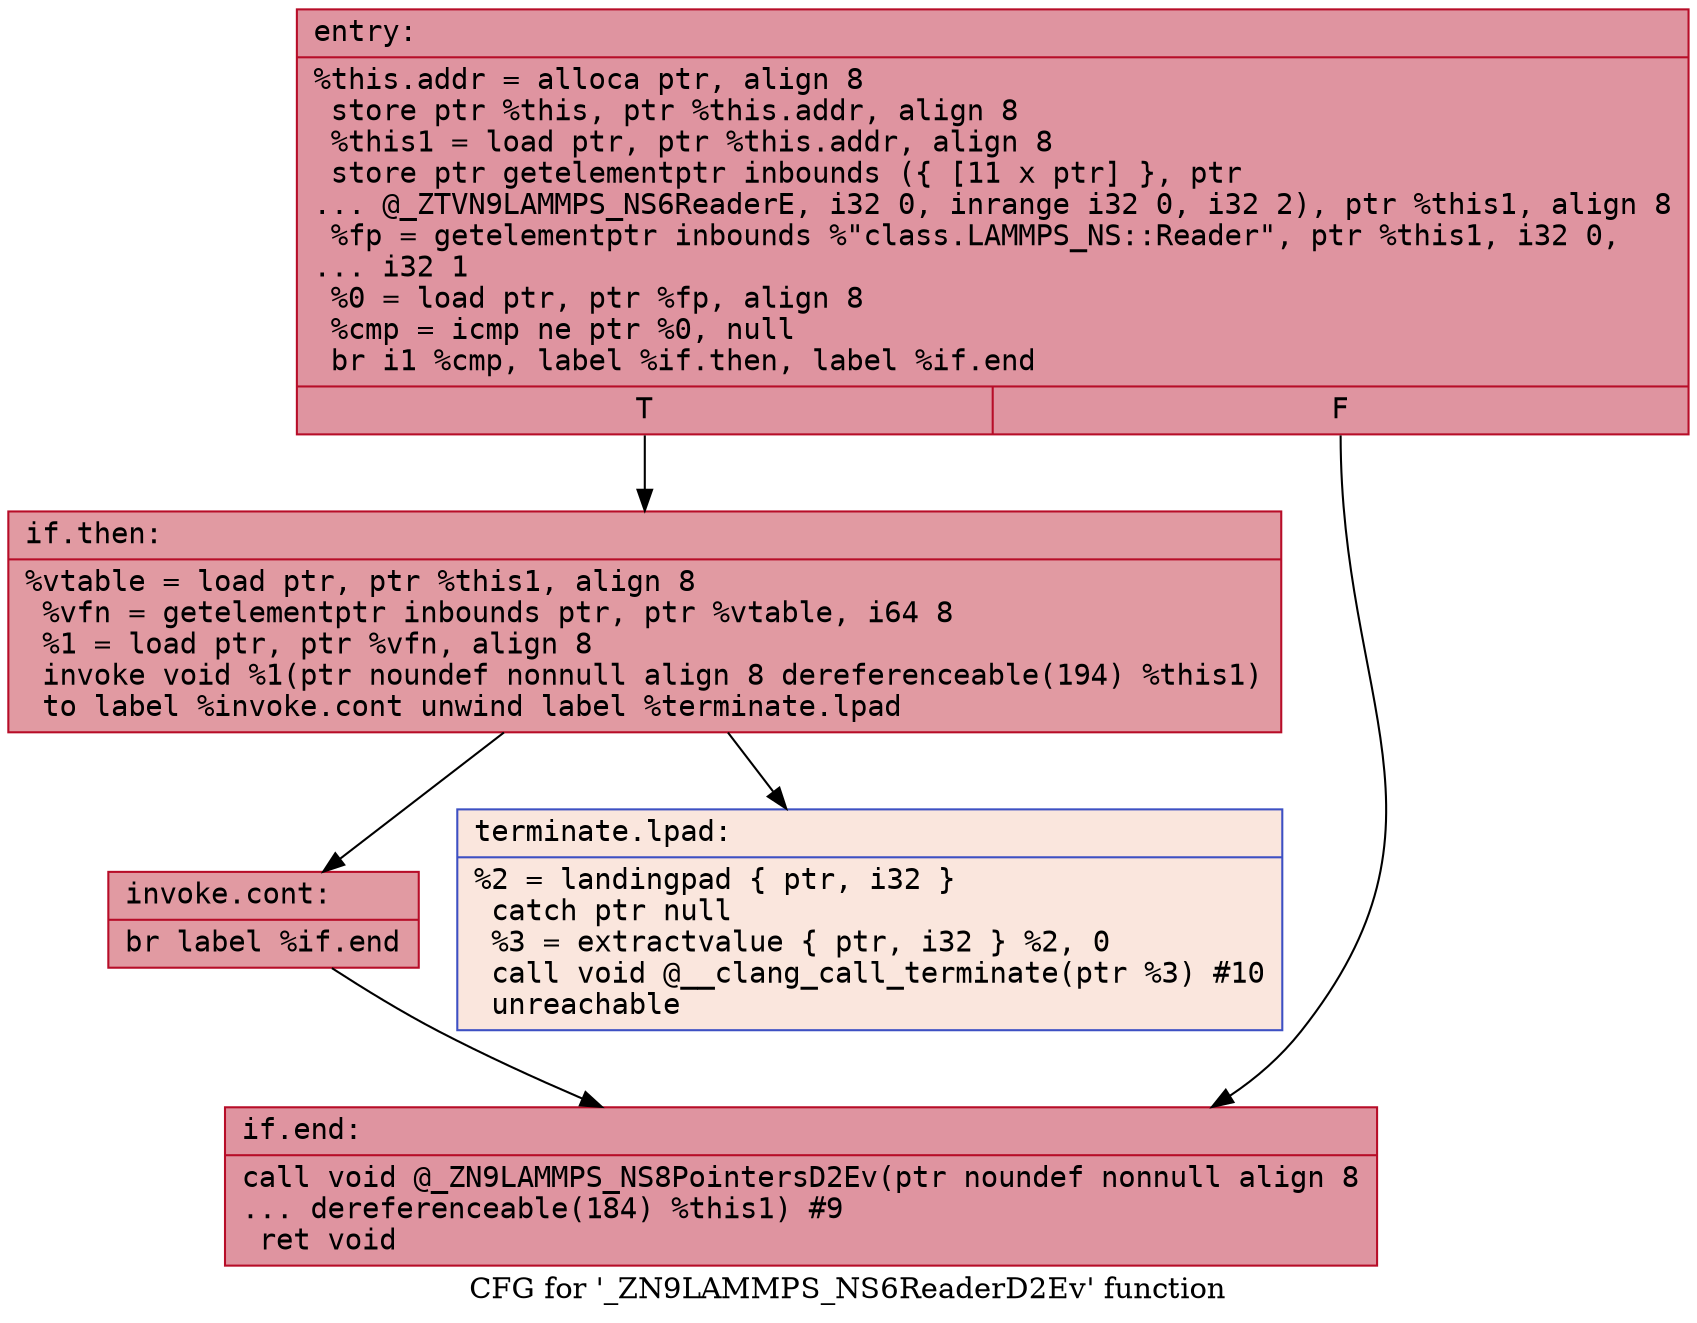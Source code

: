 digraph "CFG for '_ZN9LAMMPS_NS6ReaderD2Ev' function" {
	label="CFG for '_ZN9LAMMPS_NS6ReaderD2Ev' function";

	Node0x55a6f534b930 [shape=record,color="#b70d28ff", style=filled, fillcolor="#b70d2870" fontname="Courier",label="{entry:\l|  %this.addr = alloca ptr, align 8\l  store ptr %this, ptr %this.addr, align 8\l  %this1 = load ptr, ptr %this.addr, align 8\l  store ptr getelementptr inbounds (\{ [11 x ptr] \}, ptr\l... @_ZTVN9LAMMPS_NS6ReaderE, i32 0, inrange i32 0, i32 2), ptr %this1, align 8\l  %fp = getelementptr inbounds %\"class.LAMMPS_NS::Reader\", ptr %this1, i32 0,\l... i32 1\l  %0 = load ptr, ptr %fp, align 8\l  %cmp = icmp ne ptr %0, null\l  br i1 %cmp, label %if.then, label %if.end\l|{<s0>T|<s1>F}}"];
	Node0x55a6f534b930:s0 -> Node0x55a6f534bdb0[tooltip="entry -> if.then\nProbability 62.50%" ];
	Node0x55a6f534b930:s1 -> Node0x55a6f534be20[tooltip="entry -> if.end\nProbability 37.50%" ];
	Node0x55a6f534bdb0 [shape=record,color="#b70d28ff", style=filled, fillcolor="#bb1b2c70" fontname="Courier",label="{if.then:\l|  %vtable = load ptr, ptr %this1, align 8\l  %vfn = getelementptr inbounds ptr, ptr %vtable, i64 8\l  %1 = load ptr, ptr %vfn, align 8\l  invoke void %1(ptr noundef nonnull align 8 dereferenceable(194) %this1)\l          to label %invoke.cont unwind label %terminate.lpad\l}"];
	Node0x55a6f534bdb0 -> Node0x55a6f534c180[tooltip="if.then -> invoke.cont\nProbability 100.00%" ];
	Node0x55a6f534bdb0 -> Node0x55a6f534c1d0[tooltip="if.then -> terminate.lpad\nProbability 0.00%" ];
	Node0x55a6f534c180 [shape=record,color="#b70d28ff", style=filled, fillcolor="#bb1b2c70" fontname="Courier",label="{invoke.cont:\l|  br label %if.end\l}"];
	Node0x55a6f534c180 -> Node0x55a6f534be20[tooltip="invoke.cont -> if.end\nProbability 100.00%" ];
	Node0x55a6f534be20 [shape=record,color="#b70d28ff", style=filled, fillcolor="#b70d2870" fontname="Courier",label="{if.end:\l|  call void @_ZN9LAMMPS_NS8PointersD2Ev(ptr noundef nonnull align 8\l... dereferenceable(184) %this1) #9\l  ret void\l}"];
	Node0x55a6f534c1d0 [shape=record,color="#3d50c3ff", style=filled, fillcolor="#f3c7b170" fontname="Courier",label="{terminate.lpad:\l|  %2 = landingpad \{ ptr, i32 \}\l          catch ptr null\l  %3 = extractvalue \{ ptr, i32 \} %2, 0\l  call void @__clang_call_terminate(ptr %3) #10\l  unreachable\l}"];
}
